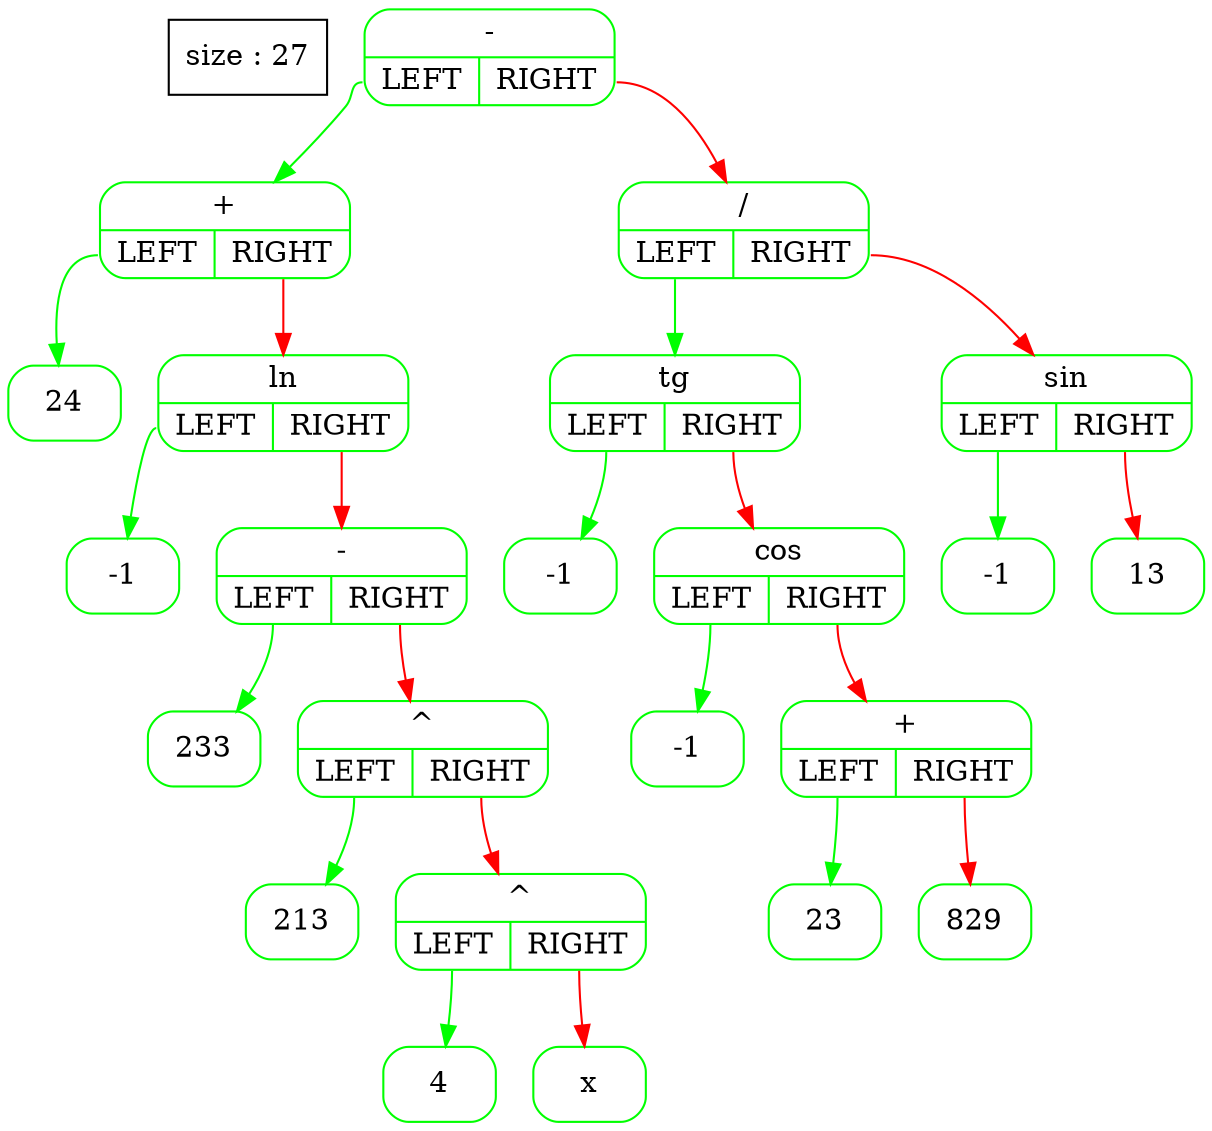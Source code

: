 digraph G {                
  tree [shape=box ; stryle=rounded ; label="size : 27"];                
  edge [color=black];                
  node [shape=record ; style=rounded ; color=green];
8589296 [label="{-|{<YES>LEFT|<NO>RIGHT}}"];
8588728 [label="{+|{<YES>LEFT|<NO>RIGHT}}"];
8588688 [label="{24}"];
8588768 [label="{ln|{<YES>LEFT|<NO>RIGHT}}"];
8589456 [label="{-1}"];
8588888 [label="{-|{<YES>LEFT|<NO>RIGHT}}"];
8588848 [label="{233}"];
8588968 [label="{^|{<YES>LEFT|<NO>RIGHT}}"];
8588928 [label="{213}"];
8589088 [label="{^|{<YES>LEFT|<NO>RIGHT}}"];
8589048 [label="{4}"];
8588640 [label="{x}"];
8589776 [label="{/|{<YES>LEFT|<NO>RIGHT}}"];
8589336 [label="{tg|{<YES>LEFT|<NO>RIGHT}}"];
8589536 [label="{-1}"];
8613648 [label="{cos|{<YES>LEFT|<NO>RIGHT}}"];
8589896 [label="{-1}"];
8589736 [label="{+|{<YES>LEFT|<NO>RIGHT}}"];
8590256 [label="{23}"];
8590336 [label="{829}"];
8589856 [label="{sin|{<YES>LEFT|<NO>RIGHT}}"];
8589936 [label="{-1}"];
8590296 [label="{13}"];
8589296:<YES> -> 8588728 [color=green];
8588728:<YES> -> 8588688 [color=green];
8588728:<NO> -> 8588768 [color=red];
8588768:<YES> -> 8589456 [color=green];
8588768:<NO> -> 8588888 [color=red];
8588888:<YES> -> 8588848 [color=green];
8588888:<NO> -> 8588968 [color=red];
8588968:<YES> -> 8588928 [color=green];
8588968:<NO> -> 8589088 [color=red];
8589088:<YES> -> 8589048 [color=green];
8589088:<NO> -> 8588640 [color=red];
8589296:<NO> -> 8589776 [color=red];
8589776:<YES> -> 8589336 [color=green];
8589336:<YES> -> 8589536 [color=green];
8589336:<NO> -> 8613648 [color=red];
8613648:<YES> -> 8589896 [color=green];
8613648:<NO> -> 8589736 [color=red];
8589736:<YES> -> 8590256 [color=green];
8589736:<NO> -> 8590336 [color=red];
8589776:<NO> -> 8589856 [color=red];
8589856:<YES> -> 8589936 [color=green];
8589856:<NO> -> 8590296 [color=red];
}